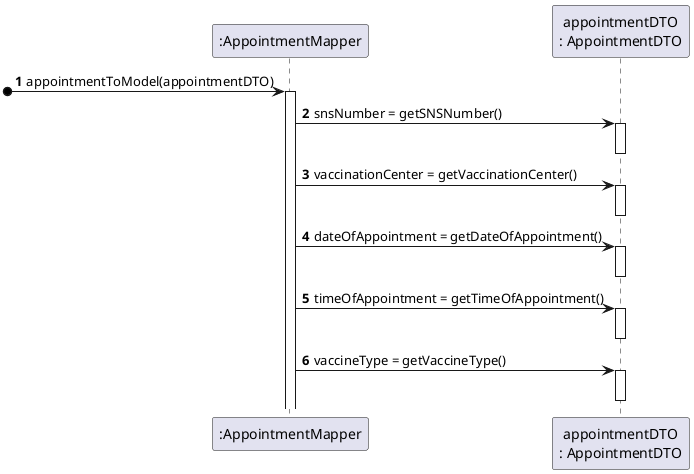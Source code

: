 @startuml
'https://plantuml.com/sequence-diagram

autonumber
participant ":AppointmentMapper" as APPOINTMENT_MAPPER
participant "appointmentDTO\n: AppointmentDTO" as APPOINTMENT_DTO

[o-> APPOINTMENT_MAPPER: appointmentToModel(appointmentDTO)
activate APPOINTMENT_MAPPER
APPOINTMENT_MAPPER -> APPOINTMENT_DTO : snsNumber = getSNSNumber()
activate APPOINTMENT_DTO
deactivate APPOINTMENT_DTO
APPOINTMENT_MAPPER -> APPOINTMENT_DTO : vaccinationCenter = getVaccinationCenter()
activate APPOINTMENT_DTO
deactivate APPOINTMENT_DTO
APPOINTMENT_MAPPER -> APPOINTMENT_DTO : dateOfAppointment = getDateOfAppointment()
activate APPOINTMENT_DTO
deactivate APPOINTMENT_DTO
APPOINTMENT_MAPPER -> APPOINTMENT_DTO : timeOfAppointment = getTimeOfAppointment()
activate APPOINTMENT_DTO
deactivate APPOINTMENT_DTO
APPOINTMENT_MAPPER -> APPOINTMENT_DTO : vaccineType = getVaccineType()
activate APPOINTMENT_DTO
deactivate APPOINTMENT_DTO
@enduml